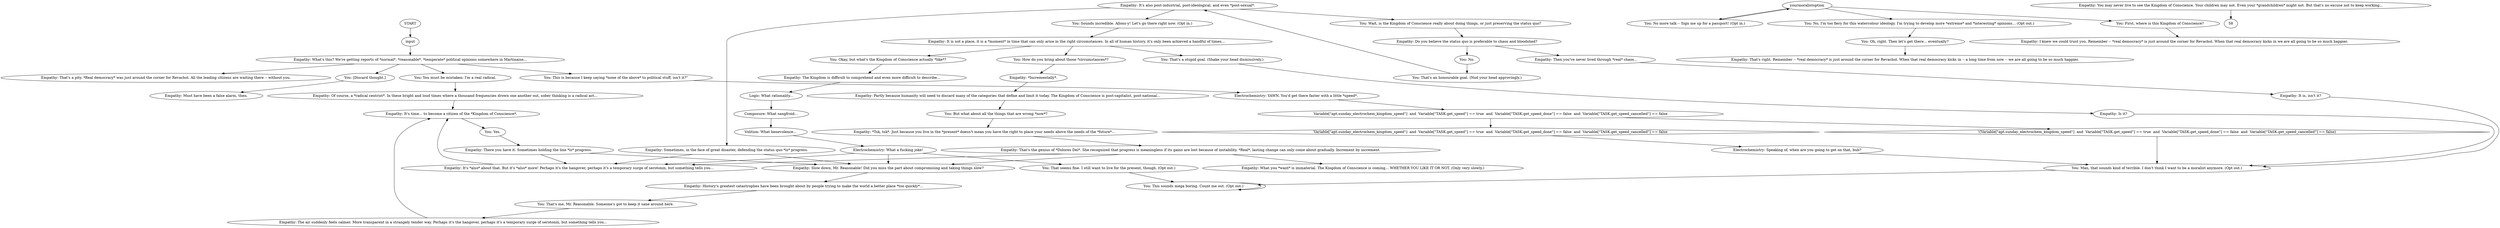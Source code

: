 # THOUGHT / KINGDOM OF CONSCIENCE
# Empathy informs you that you are a Moralist. Kingdom of Conscience awaits.
# ==================================================
digraph G {
	  0 [label="START"];
	  1 [label="input"];
	  2 [label="Empathy: *Tsk, tsk*. Just because you live in the *present* doesn't mean you have the right to place your needs above the needs of the *future*..."];
	  3 [label="Empathy: *Incrementally*."];
	  4 [label="Composure: What sangfroid..."];
	  5 [label="Empathy: The Kingdom is difficult to comprehend and even more difficult to describe..."];
	  6 [label="Empathy: Of course, a *radical centrist*. In these bright and loud times where a thousand frequencies drown one another out, sober thinking is a radical act..."];
	  7 [label="Electrochemistry: Speaking of, when are you going to get on that, bub?"];
	  8 [label="You: How do you bring about those *circumstances*?"];
	  9 [label="Empathy: Do you believe the status quo is preferable to chaos and bloodshed?"];
	  10 [label="Empathy: The air suddenly feels calmer. More transparent in a strangely tender way. Perhaps it's the hangover, perhaps it's a temporary surge of serotonin, but something tells you..."];
	  11 [label="Empathy: Is it?"];
	  12 [label="You: You must be mistaken: I'm a real radical."];
	  13 [label="You: [Discard thought.]"];
	  14 [label="Variable[\"apt.sunday_electrochem_kingdom_speed\"]  and  Variable[\"TASK.get_speed\"] == true  and  Variable[\"TASK.get_speed_done\"] == false  and  Variable[\"TASK.get_speed_cancelled\"] == false"];
	  15 [label="Variable[\"apt.sunday_electrochem_kingdom_speed\"]  and  Variable[\"TASK.get_speed\"] == true  and  Variable[\"TASK.get_speed_done\"] == false  and  Variable[\"TASK.get_speed_cancelled\"] == false", shape=diamond];
	  16 [label="!(Variable[\"apt.sunday_electrochem_kingdom_speed\"]  and  Variable[\"TASK.get_speed\"] == true  and  Variable[\"TASK.get_speed_done\"] == false  and  Variable[\"TASK.get_speed_cancelled\"] == false)", shape=diamond];
	  17 [label="Empathy: What's this? We're getting reports of *normal*, *reasonable*, *temperate* political opinions somewhere in Martinaise..."];
	  18 [label="Empathy: There you have it. Sometimes holding the line *is* progress."];
	  19 [label="You: That's a stupid goal. (Shake your head dismissively.)"];
	  20 [label="You: No, I'm too fiery for this watercolour ideology. I'm trying to develop more *extreme* and *interesting* opinions... (Opt out.)"];
	  21 [label="You: No."];
	  22 [label="Electrochemistry: What a fucking joke!"];
	  23 [label="Volition: What benevolence..."];
	  24 [label="You: Sounds incredible. Allons-y! Let's go there right now. (Opt in.)"];
	  25 [label="Empathy: It's time... to become a citizen of the *Kingdom of Conscience*."];
	  26 [label="Empathy: Must have been a false alarm, then."];
	  27 [label="Empathy: That's right. Remember -- *real democracy* is just around the corner for Revachol. When that real democracy kicks in -- a long time from now -- we are all going to be so much happier."];
	  28 [label="You: This is because I keep saying *none of the above* to political stuff, isn't it?\""];
	  29 [label="You: First, where is this Kingdom of Conscience?"];
	  30 [label="You: No more talk -- Sign me up for a passport! (Opt in.)"];
	  31 [label="Empathy: You may never live to see the Kingdom of Conscience. Your children may not. Even your *grandchildren* might not. But that's no excuse not to keep working..."];
	  32 [label="Empathy: That's the genius of *Dolores Dei*. She recognized that progress is meaningless if its gains are lost because of instability. *Real*, lasting change can only come about gradually. Increment by increment."];
	  33 [label="You: That's me, Mr. Reasonable. Someone's got to keep it sane around here."];
	  34 [label="Empathy: That's a pity. *Real democracy* was just around the corner for Revachol. All the leading citizens are waiting there -- without you."];
	  35 [label="You: Oh, right. Then let's get there... eventually?"];
	  36 [label="Empathy: History's greatest catastrophes have been brought about by people trying to make the world a better place *too quickly*..."];
	  37 [label="You: Man, that sounds kind of terrible. I don't think I want to be a moralist anymore. (Opt out.)"];
	  38 [label="You: Wait, is the Kingdom of Conscience really about doing things, or just preserving the status quo?"];
	  39 [label="You: That seems fine. I still want to live for the present, though. (Opt out.)"];
	  40 [label="Empathy: Sometimes, in the face of great disaster, defending the status quo *is* progress."];
	  41 [label="Empathy: It is, isn't it?"];
	  42 [label="Empathy: It's also post-industrial, post-ideological, and even *post-sexual*."];
	  43 [label="You: But what about all the things that are wrong *now*?"];
	  44 [label="Empathy: What you *want* is immaterial. The Kingdom of Conscience is coming... WHETHER YOU LIKE IT OR NOT. (Only very slowly.)"];
	  45 [label="You: This sounds mega boring. Count me out. (Opt out.)"];
	  46 [label="Empathy: Slow down, Mr. Reasonable! Did you miss the part about compromising and taking things slow?"];
	  47 [label="Empathy: It is not a place, it is a *moment* in time that can only arise in the right circumstances. In all of human history, it's only been achieved a handful of times..."];
	  48 [label="Empathy: I knew we could trust you. Remember -- *real democracy* is just around the corner for Revachol. When that real democracy kicks in we are all going to be so much happier."];
	  49 [label="yourmoralistoption"];
	  50 [label="You: Yes."];
	  51 [label="Empathy: Then you've never lived through *real* chaos..."];
	  52 [label="You: That's an honourable goal. (Nod your head approvingly.)"];
	  53 [label="You: Okay, but what's the Kingdom of Conscience actually *like*?"];
	  54 [label="Empathy: It's *also* about that. But it's *also* more! Perhaps it's the hangover, perhaps it's a temporary surge of serotonin, but something tells you..."];
	  55 [label="Electrochemistry: YAWN. You'd get there faster with a little *speed*."];
	  56 [label="Empathy: Partly because humanity will need to discard many of the categories that define and limit it today. The Kingdom of Conscience is post-capitalist, post-national..."];
	  57 [label="Logic: What rationality..."];
	  0 -> 1
	  1 -> 17
	  2 -> 32
	  3 -> 56
	  4 -> 23
	  5 -> 57
	  6 -> 25
	  7 -> 37
	  8 -> 3
	  9 -> 51
	  9 -> 21
	  10 -> 25
	  11 -> 37
	  12 -> 6
	  13 -> 26
	  14 -> 16
	  14 -> 15
	  15 -> 7
	  16 -> 37
	  17 -> 34
	  17 -> 13
	  17 -> 12
	  17 -> 28
	  18 -> 46
	  18 -> 54
	  19 -> 11
	  20 -> 35
	  21 -> 52
	  22 -> 46
	  22 -> 54
	  22 -> 39
	  23 -> 22
	  24 -> 47
	  25 -> 50
	  28 -> 55
	  29 -> 48
	  30 -> 49
	  31 -> 58
	  32 -> 46
	  32 -> 44
	  32 -> 54
	  33 -> 10
	  35 -> 27
	  36 -> 33
	  37 -> 45
	  38 -> 9
	  39 -> 45
	  40 -> 46
	  40 -> 54
	  41 -> 37
	  42 -> 24
	  42 -> 40
	  42 -> 38
	  43 -> 2
	  45 -> 45
	  46 -> 36
	  47 -> 8
	  47 -> 19
	  47 -> 53
	  49 -> 20
	  49 -> 29
	  49 -> 30
	  50 -> 18
	  51 -> 41
	  52 -> 42
	  53 -> 5
	  54 -> 25
	  55 -> 14
	  56 -> 43
	  57 -> 4
}

